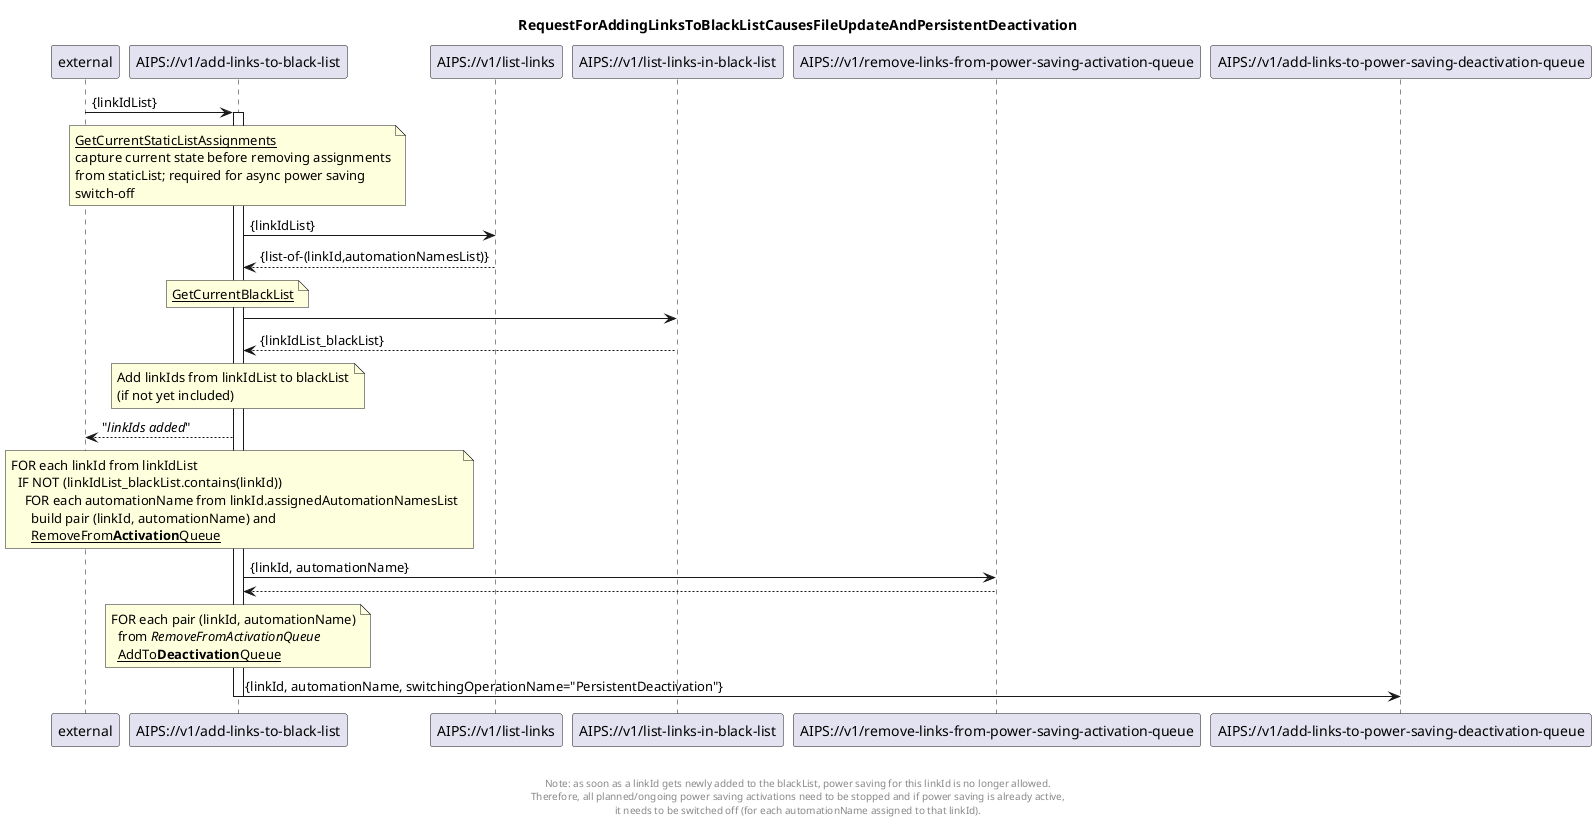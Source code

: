 @startuml 120_addLinksToBlackList
skinparam responseMessageBelowArrow true

title
RequestForAddingLinksToBlackListCausesFileUpdateAndPersistentDeactivation
end title

participant "external" as requestor
participant "AIPS://v1/add-links-to-black-list" as addLinks
participant "AIPS://v1/list-links" as listLinks
participant "AIPS://v1/list-links-in-black-list" as listBlackList
participant "AIPS://v1/remove-links-from-power-saving-activation-queue" as stopSimpleActivation
participant "AIPS://v1/add-links-to-power-saving-deactivation-queue" as startPersistentDeactivation

requestor -> addLinks: {linkIdList}
activate addLinks

'get current assignments from staticList
note over addLinks
  <u>GetCurrentStaticListAssignments</u>
  capture current state before removing assignments
  from staticList; required for async power saving
  switch-off
end note
addLinks -> listLinks: {linkIdList}
listLinks --> addLinks: {list-of-(linkId,automationNamesList)}

'get current blackList
note over addLinks
  <u>GetCurrentBlackList</u>
end note
addLinks -> listBlackList
listBlackList --> addLinks: {linkIdList_blackList}

'add links to blackList file
note over addLinks
  Add linkIds from linkIdList to blackList
  (if not yet included)
end note
addLinks --> requestor: "<i>linkIds added</i>"

'stop ongoing/planned power saving
note over addLinks
  FOR each linkId from linkIdList
    IF NOT (linkIdList_blackList.contains(linkId))
      FOR each automationName from linkId.assignedAutomationNamesList
        build pair (linkId, automationName) and
        <u>RemoveFrom<b>Activation</b>Queue</u>
end note
addLinks -> stopSimpleActivation: {linkId, automationName}
stopSimpleActivation --> addLinks

'initiate persistentDeactivation to turn power saving off
note over addLinks
  FOR each pair (linkId, automationName)
    from <i>RemoveFromActivationQueue</i>
    <u>AddTo<b>Deactivation</b>Queue</u>
end note
addLinks -> startPersistentDeactivation: {linkId, automationName, switchingOperationName="PersistentDeactivation"}

deactivate addLinks

footer


  Note: as soon as a linkId gets newly added to the blackList, power saving for this linkId is no longer allowed.
  Therefore, all planned/ongoing power saving activations need to be stopped and if power saving is already active, 
  it needs to be switched off (for each automationName assigned to that linkId).
end footer

@enduml